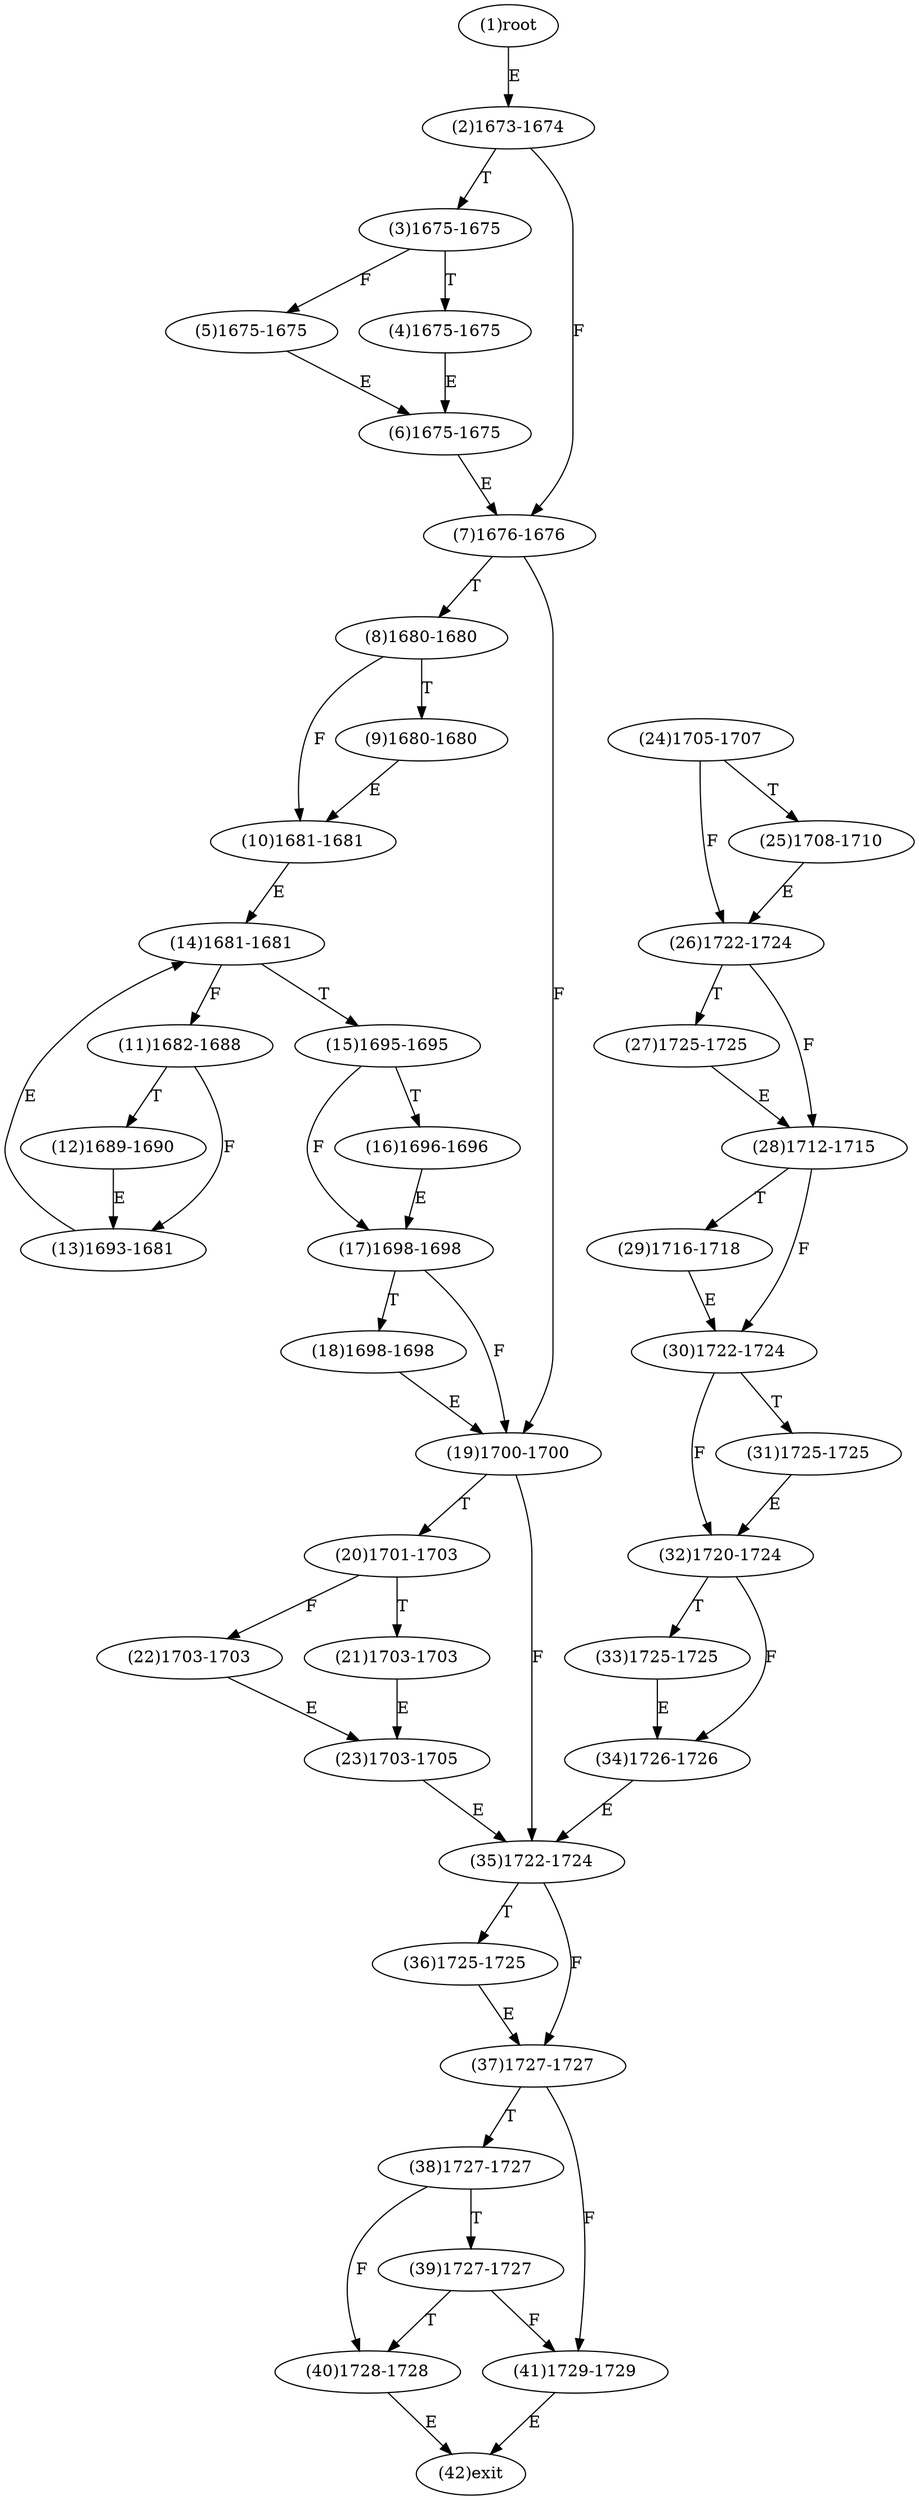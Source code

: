 digraph "" { 
1[ label="(1)root"];
2[ label="(2)1673-1674"];
3[ label="(3)1675-1675"];
4[ label="(4)1675-1675"];
5[ label="(5)1675-1675"];
6[ label="(6)1675-1675"];
7[ label="(7)1676-1676"];
8[ label="(8)1680-1680"];
9[ label="(9)1680-1680"];
10[ label="(10)1681-1681"];
11[ label="(11)1682-1688"];
12[ label="(12)1689-1690"];
13[ label="(13)1693-1681"];
14[ label="(14)1681-1681"];
15[ label="(15)1695-1695"];
17[ label="(17)1698-1698"];
16[ label="(16)1696-1696"];
19[ label="(19)1700-1700"];
18[ label="(18)1698-1698"];
21[ label="(21)1703-1703"];
20[ label="(20)1701-1703"];
23[ label="(23)1703-1705"];
22[ label="(22)1703-1703"];
25[ label="(25)1708-1710"];
24[ label="(24)1705-1707"];
27[ label="(27)1725-1725"];
26[ label="(26)1722-1724"];
29[ label="(29)1716-1718"];
28[ label="(28)1712-1715"];
31[ label="(31)1725-1725"];
30[ label="(30)1722-1724"];
34[ label="(34)1726-1726"];
35[ label="(35)1722-1724"];
32[ label="(32)1720-1724"];
33[ label="(33)1725-1725"];
38[ label="(38)1727-1727"];
39[ label="(39)1727-1727"];
36[ label="(36)1725-1725"];
37[ label="(37)1727-1727"];
42[ label="(42)exit"];
40[ label="(40)1728-1728"];
41[ label="(41)1729-1729"];
1->2[ label="E"];
2->7[ label="F"];
2->3[ label="T"];
3->5[ label="F"];
3->4[ label="T"];
4->6[ label="E"];
5->6[ label="E"];
6->7[ label="E"];
7->19[ label="F"];
7->8[ label="T"];
8->10[ label="F"];
8->9[ label="T"];
9->10[ label="E"];
10->14[ label="E"];
11->13[ label="F"];
11->12[ label="T"];
12->13[ label="E"];
13->14[ label="E"];
14->11[ label="F"];
14->15[ label="T"];
15->17[ label="F"];
15->16[ label="T"];
16->17[ label="E"];
17->19[ label="F"];
17->18[ label="T"];
18->19[ label="E"];
19->35[ label="F"];
19->20[ label="T"];
20->22[ label="F"];
20->21[ label="T"];
21->23[ label="E"];
22->23[ label="E"];
23->35[ label="E"];
24->26[ label="F"];
24->25[ label="T"];
25->26[ label="E"];
26->28[ label="F"];
26->27[ label="T"];
27->28[ label="E"];
28->30[ label="F"];
28->29[ label="T"];
29->30[ label="E"];
30->32[ label="F"];
30->31[ label="T"];
31->32[ label="E"];
32->34[ label="F"];
32->33[ label="T"];
33->34[ label="E"];
34->35[ label="E"];
35->37[ label="F"];
35->36[ label="T"];
36->37[ label="E"];
37->41[ label="F"];
37->38[ label="T"];
38->40[ label="F"];
38->39[ label="T"];
39->41[ label="F"];
39->40[ label="T"];
40->42[ label="E"];
41->42[ label="E"];
}